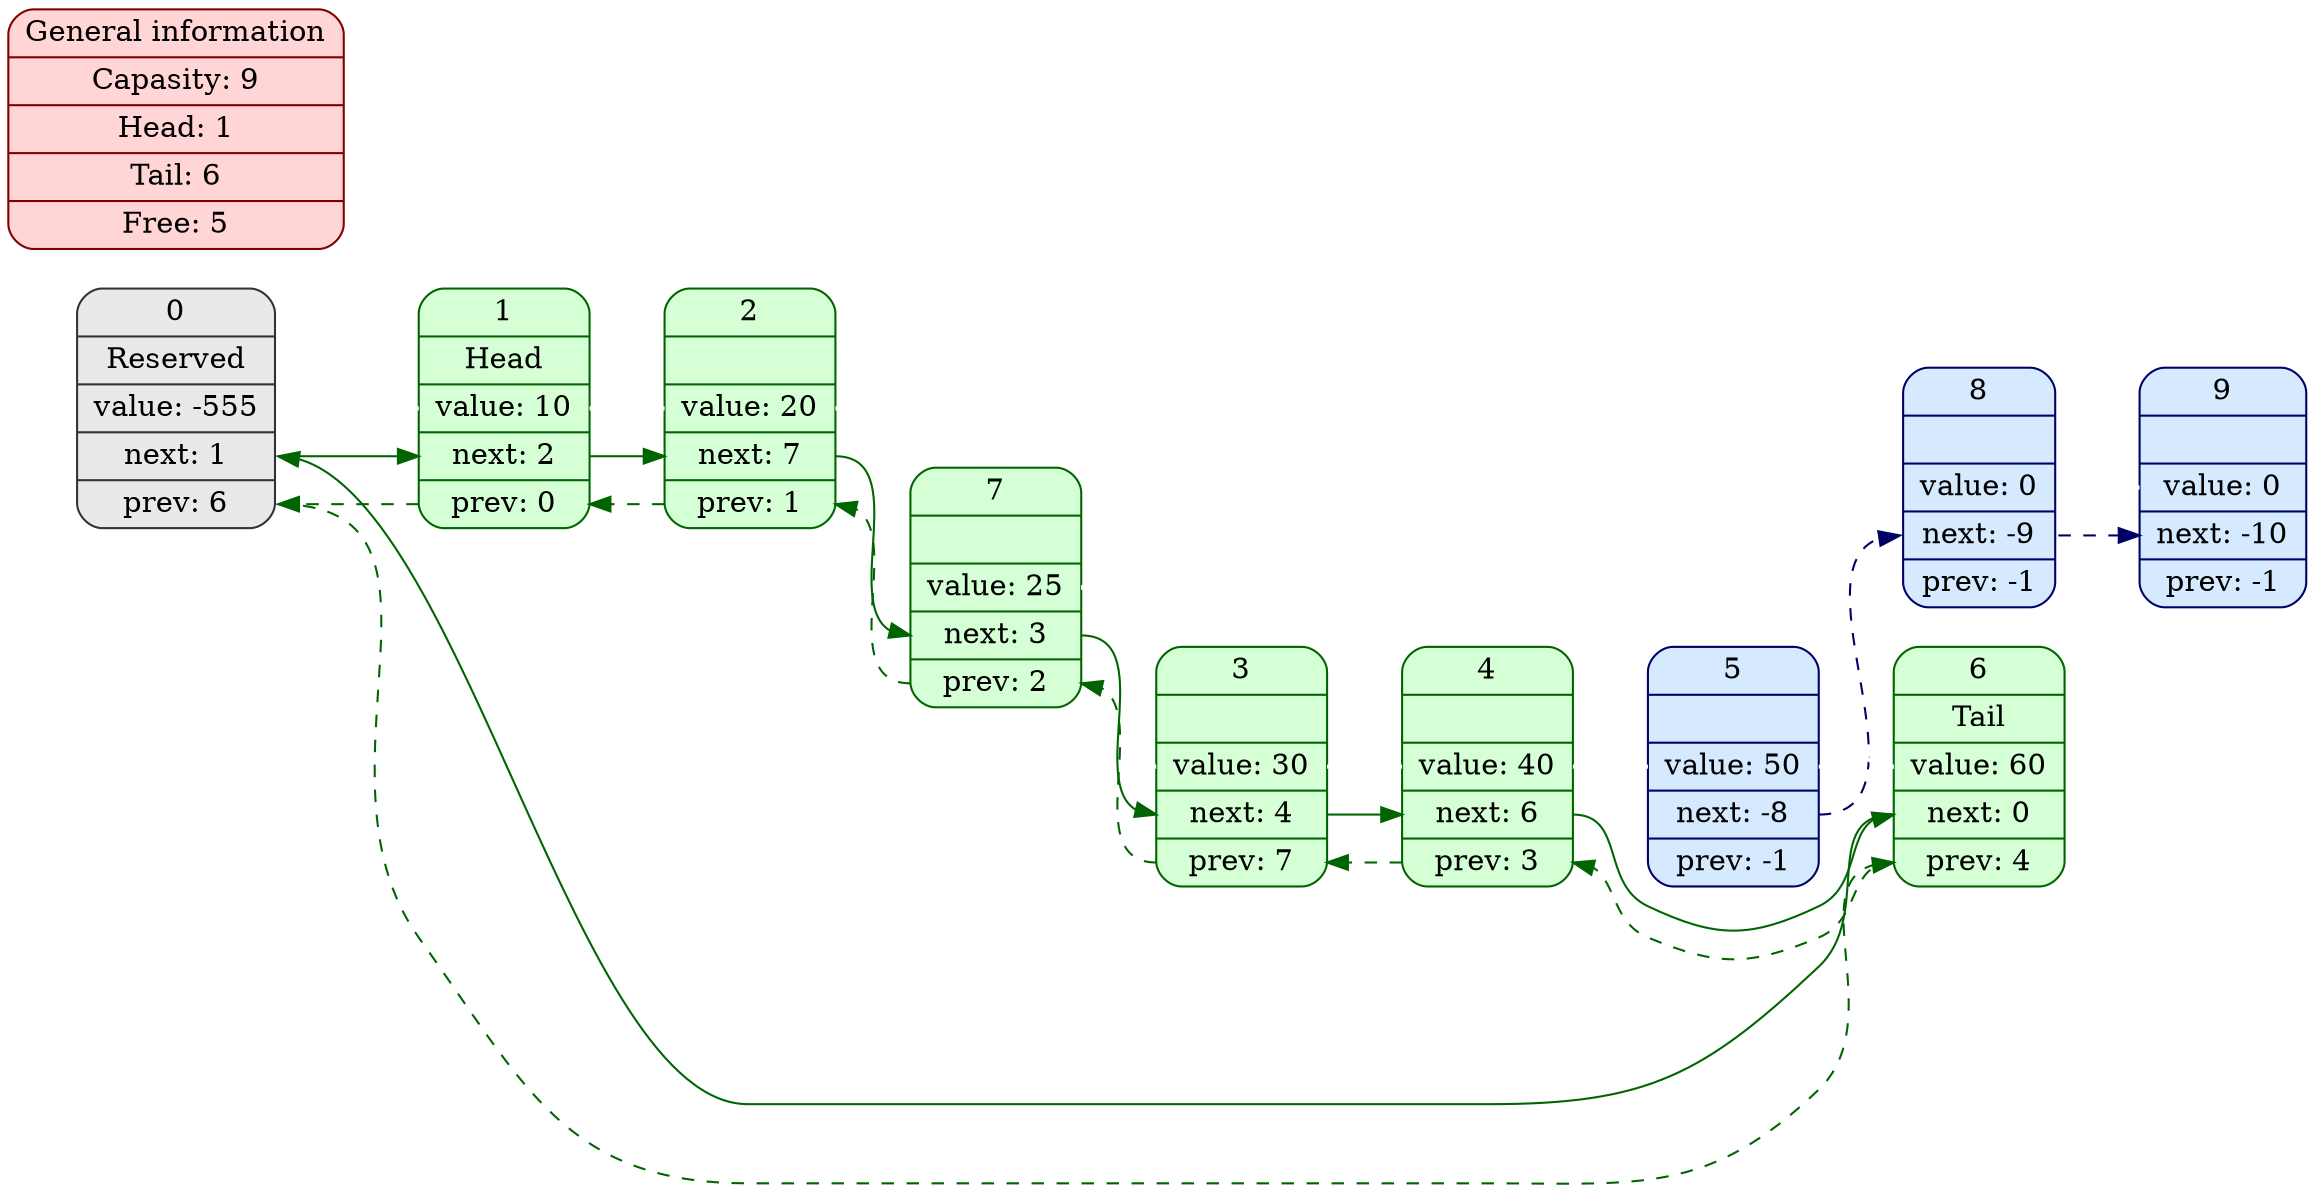 digraph {
  rankdir = LR;
  node [shape = Mrecord, color = "#006400", style = filled, fillcolor = "#D5FFD5"];
{  el0[color = "#333333", style = filled, fillcolor = "#E9E9E9", label = "0 | Reserved | <d0> value: -555 | <n0> next: 1 | <p0> prev: 6"];
  el1[label = "1 | Head | <d1> value: 10 | <n1> next: 2 | <p1> prev: 0"];
  el2[label = "2 | | <d2> value: 20 | <n2> next: 7 | <p2> prev: 1"];
  el3[label = "3 | | <d3> value: 30 | <n3> next: 4 | <p3> prev: 7"];
  el4[label = "4 | | <d4> value: 40 | <n4> next: 6 | <p4> prev: 3"];
  el5[color = "#000066", style = filled, fillcolor = "#D5EAFF", label = "5 | | <d5> value: 50 | <n5> next: -8 | <p5> prev: -1"];
  el6[label = "6 | Tail | <d6> value: 60 | <n6> next: 0 | <p6> prev: 4"];
  el7[label = "7 | | <d7> value: 25 | <n7> next: 3 | <p7> prev: 2"];
  el8[color = "#000066", style = filled, fillcolor = "#D5EAFF", label = "8 | | <d8> value: 0 | <n8> next: -9 | <p8> prev: -1"];
  el9[color = "#000066", style = filled, fillcolor = "#D5EAFF", label = "9 | | <d9> value: 0 | <n9> next: -10 | <p9> prev: -1"];
  el0: <d0> ->el1: <d1> ->el2: <d2> ->el3: <d3> ->el4: <d4> ->el5: <d5> ->el6: <d6> ->el7: <d7> ->el8: <d8> ->el9: <d9> [weight = 100000, style = "bold", arrowhead = "none", color = "#FFFFFF"];
  el1: <n1> -> el2: <n2> [color = "#006400"];
  el2: <n2> -> el7: <n7> [color = "#006400"];
  el7: <n7> -> el3: <n3> [color = "#006400"];
  el3: <n3> -> el4: <n4> [color = "#006400"];
  el4: <n4> -> el6: <n6> [color = "#006400"];
  el6: <n6> -> el0: <n0> [color = "#006400"];
  el0: <n0> -> el1: <n1> [weight = 1, color = "#006400"];
  el6: <p6> -> el4: <p4> [weight = 1, color = "#006400", style = "dashed"];
  el4: <p4> -> el3: <p3> [weight = 1, color = "#006400", style = "dashed"];
  el3: <p3> -> el7: <p7> [weight = 1, color = "#006400", style = "dashed"];
  el7: <p7> -> el2: <p2> [weight = 1, color = "#006400", style = "dashed"];
  el2: <p2> -> el1: <p1> [weight = 1, color = "#006400", style = "dashed"];
  el1: <p1> -> el0: <p0> [weight = 1, color = "#006400", style = "dashed"];
  el0: <p0> -> el6: <p6> [weight = 1, color = "#006400", style = "dashed"];
  el5: <n5> -> el8: <n8> [weight = 1, color = "#000066", style = "dashed"];
  el8: <n8> -> el9: <n9> [weight = 1, color = "#000066", style = "dashed"];
}{  general[color = "#800000", style = filled, fillcolor = "#FFD5D5", label = "General information |      Capasity: 9 | Head: 1 | Tail: 6 | Free: 5"];
}}